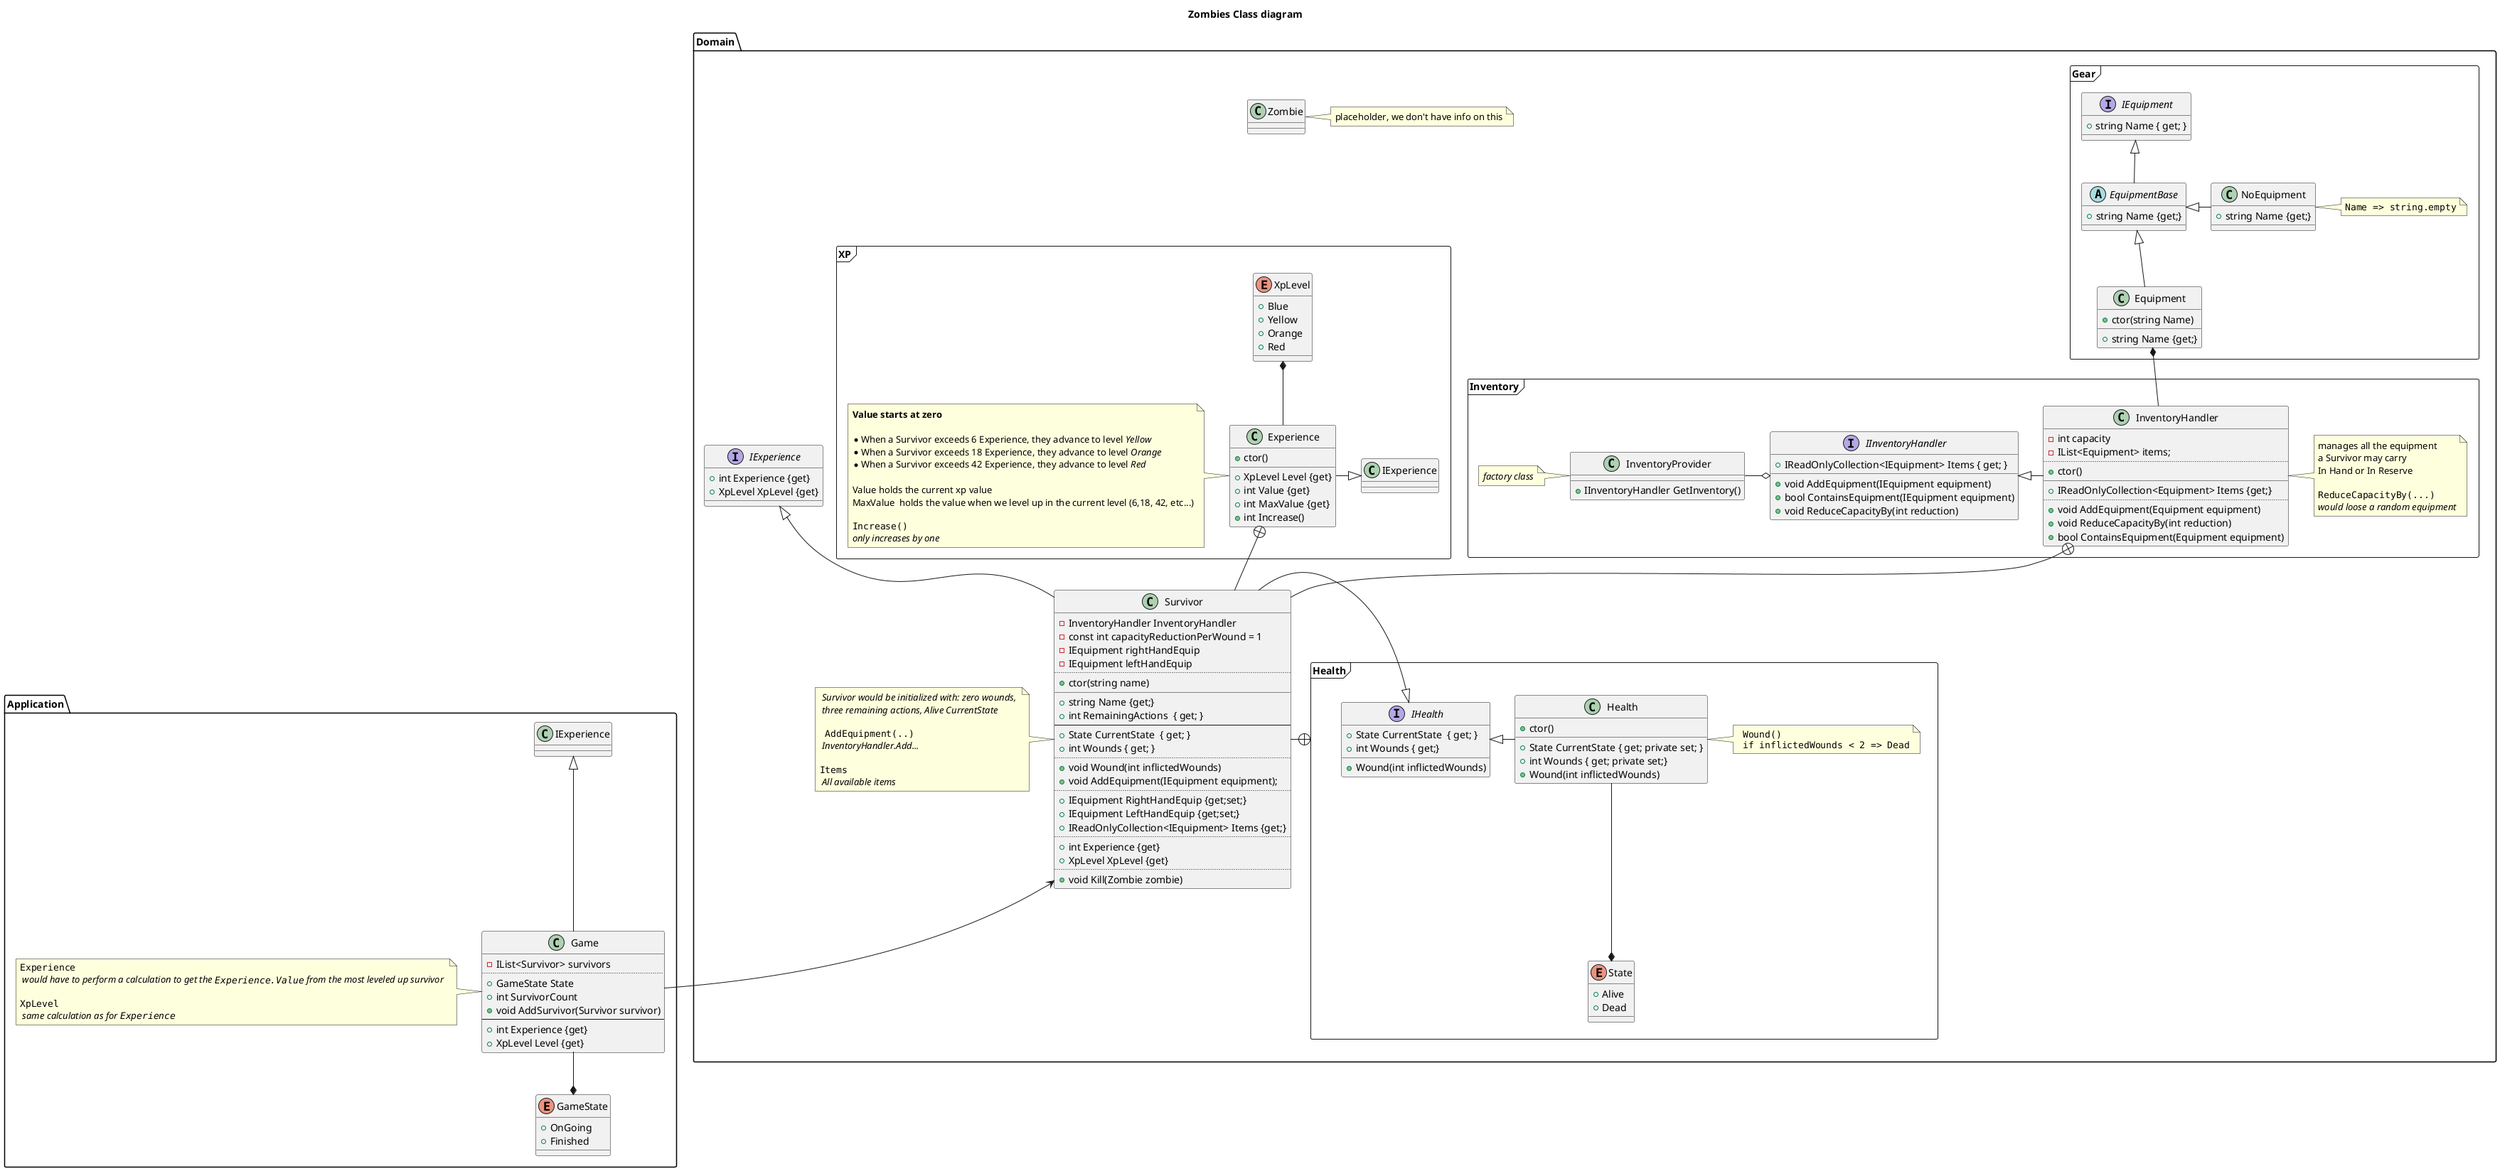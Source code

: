 @startuml "Zombies Class diagram"

title "Zombies Class diagram"

package Domain{

    frame Gear{

        interface IEquipment{
            +string Name { get; }
        }

        abstract class EquipmentBase
        {
            +string Name {get;}
        }
        IEquipment <|--EquipmentBase

        class NoEquipment
        {
            +string Name {get;}
        }

        note right
            ""Name => string.empty""
        end note

        EquipmentBase <|-right- NoEquipment


        class Equipment
        {
            +ctor(string Name)
            __
            +string Name {get;}
        }

        EquipmentBase <|-- Equipment
    }

    frame Inventory{

        interface IInventoryHandler
        {
            +IReadOnlyCollection<IEquipment> Items { get; }
            +void AddEquipment(IEquipment equipment)
            +bool ContainsEquipment(IEquipment equipment)
            +void ReduceCapacityBy(int reduction)
        }

        class InventoryProvider{
            +IInventoryHandler GetInventory()
        }
        note left
            //factory class//
        end note
        IInventoryHandler o-left- InventoryProvider

        class InventoryHandler
        {
            -int capacity
            -IList<Equipment> items;
            ..
            +ctor()
            __
            +IReadOnlyCollection<Equipment> Items {get;}
            ..
            +void AddEquipment(Equipment equipment)
            +void ReduceCapacityBy(int reduction)
            +bool ContainsEquipment(Equipment equipment)
        }

        note right
            manages all the equipment
            a Survivor may carry
            In Hand or In Reserve

            ""ReduceCapacityBy(...)""
            //would loose a random equipment//
        end note

        IInventoryHandler <|- InventoryHandler
        Equipment *-- InventoryHandler
    }

    frame Health {

        enum State{
            +Alive
            +Dead
        }

        interface IHealth
        {
            +State CurrentState  { get; }
            +int Wounds { get;}
            +Wound(int inflictedWounds)
        }

        class Health
        {
            +ctor()
            __
            +State CurrentState { get; private set; }
            +int Wounds { get; private set;}
            +Wound(int inflictedWounds)
        }

        note right
            "" Wound() ""
            "" if inflictedWounds < 2 => Dead""
        end note

        State *-up- Health
        IHealth <|- Health
    }

    frame XP {
        enum XpLevel
        {
            +Blue
            +Yellow
            +Orange
            +Red
        }



        class Experience
        {
            +ctor()
            __
            +XpLevel Level {get}
            +int Value {get}
            +int MaxValue {get}
            +int Increase()
        }
        note left
            <b>Value starts at zero</b>

            * When a Survivor exceeds 6 Experience, they advance to level //Yellow//
            * When a Survivor exceeds 18 Experience, they advance to level //Orange//
            * When a Survivor exceeds 42 Experience, they advance to level //Red//

            Value holds the current xp value
            MaxValue  holds the value when we level up in the current level (6,18, 42, etc...)

            ""Increase()""
            //only increases by one//
        end note

        XpLevel *-down- Experience
        IExperience <|-left- Experience
    }

    interface IExperience{
        +int Experience {get}
        +XpLevel XpLevel {get}
    }

    class Survivor
    {
        -InventoryHandler InventoryHandler
        -const int capacityReductionPerWound = 1
        -IEquipment rightHandEquip
        -IEquipment leftHandEquip
        ..
        +ctor(string name)
        __
        +string Name {get;}
        +int RemainingActions  { get; }
        --
        +State CurrentState  { get; }
        +int Wounds { get; }
        ..
        +void Wound(int inflictedWounds)
        +void AddEquipment(IEquipment equipment);
        ..
        +IEquipment RightHandEquip {get;set;}
        +IEquipment LeftHandEquip {get;set;}
        +IReadOnlyCollection<IEquipment> Items {get;}
        ..
        +int Experience {get}
        +XpLevel XpLevel {get}
        ..
        +void Kill(Zombie zombie)
    }

    note left
        // Survivor would be initialized with: zero wounds, //
        // three remaining actions, Alive CurrentState //

        "" AddEquipment(..) ""
        // InventoryHandler.Add...//

        ""Items""
        // All available items //
    end note

    Health +-up- Survivor
    IHealth <|- Survivor
    Experience +-- Survivor
    IExperience <|-- Survivor
    InventoryHandler +-- Survivor


    class Zombie {

    }
    note right
        placeholder, we don't have info on this
    end note






}

package Application{
    enum GameState{
        +OnGoing
        +Finished
    }
    class Game
    {
        -IList<Survivor> survivors
        ....
        +GameState State
        +int SurvivorCount
        +void AddSurvivor(Survivor survivor)
        --
        +int Experience {get}
        +XpLevel Level {get}
    }

    note left
        ""Experience""
        // would have to perform a calculation to get the ""Experience.Value"" from the most leveled up survivor //

        ""XpLevel""
        // same calculation as for ""Experience"" //
    end note

    Survivor <-- Game
    GameState *-up- Game
    IExperience <|-- Game

}
@enduml